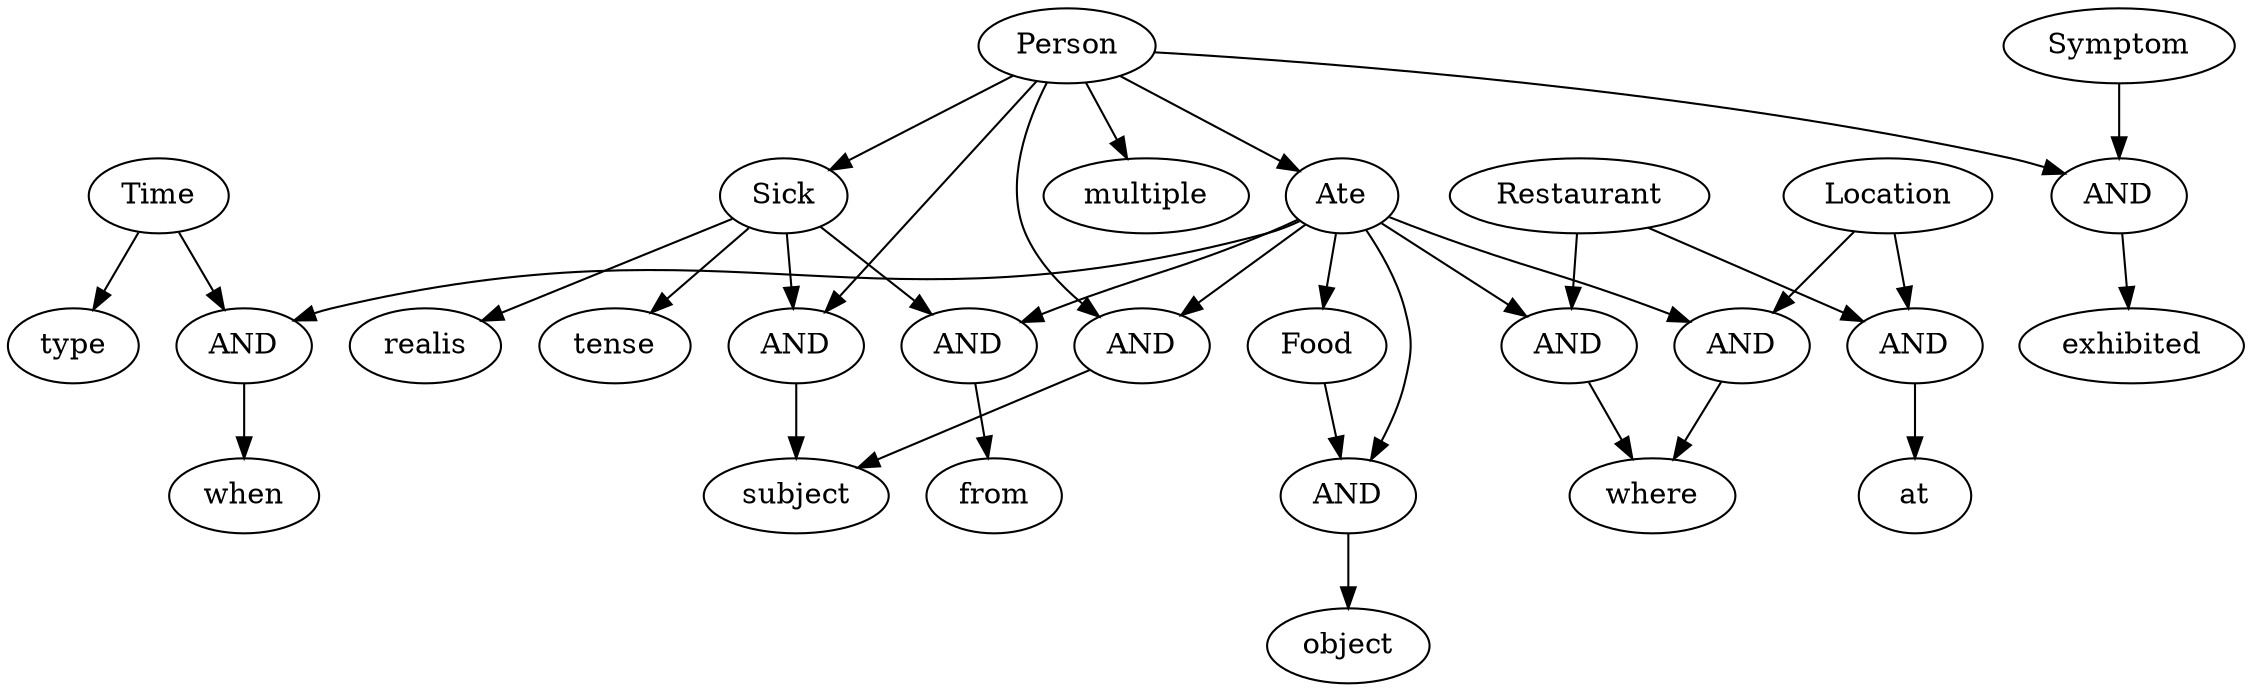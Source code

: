 // Microtask Pipeline
digraph {
	Ate [label=Ate]
		Person -> Ate
	multiple [label=multiple]
		Person -> multiple
	Restaurant [label=Restaurant]
	Food [label=Food]
		Ate -> Food
	type [label=type]
		Time -> type
	object [label=object]
	object_and_0 [label=AND]
		Ate -> object_and_0
		Food -> object_and_0
		object_and_0 -> object
	when [label=when]
	when_and_0 [label=AND]
		Ate -> when_and_0
		Time -> when_and_0
		when_and_0 -> when
	Person [label=Person]
	tense [label=tense]
		Sick -> tense
	Location [label=Location]
	Sick [label=Sick]
		Person -> Sick
	Time [label=Time]
	at [label=at]
	at_and_0 [label=AND]
		Restaurant -> at_and_0
		Location -> at_and_0
		at_and_0 -> at
	from [label=from]
	from_and_0 [label=AND]
		Sick -> from_and_0
		Ate -> from_and_0
		from_and_0 -> from
	realis [label=realis]
		Sick -> realis
	where [label=where]
	where_and_0 [label=AND]
		Ate -> where_and_0
		Restaurant -> where_and_0
		where_and_0 -> where
	where_and_1 [label=AND]
		Ate -> where_and_1
		Location -> where_and_1
		where_and_1 -> where
	exhibited [label=exhibited]
	exhibited_and_0 [label=AND]
		Person -> exhibited_and_0
		Symptom -> exhibited_and_0
		exhibited_and_0 -> exhibited
	Symptom [label=Symptom]
	subject [label=subject]
	subject_and_0 [label=AND]
		Ate -> subject_and_0
		Person -> subject_and_0
		subject_and_0 -> subject
	subject_and_1 [label=AND]
		Sick -> subject_and_1
		Person -> subject_and_1
		subject_and_1 -> subject
}